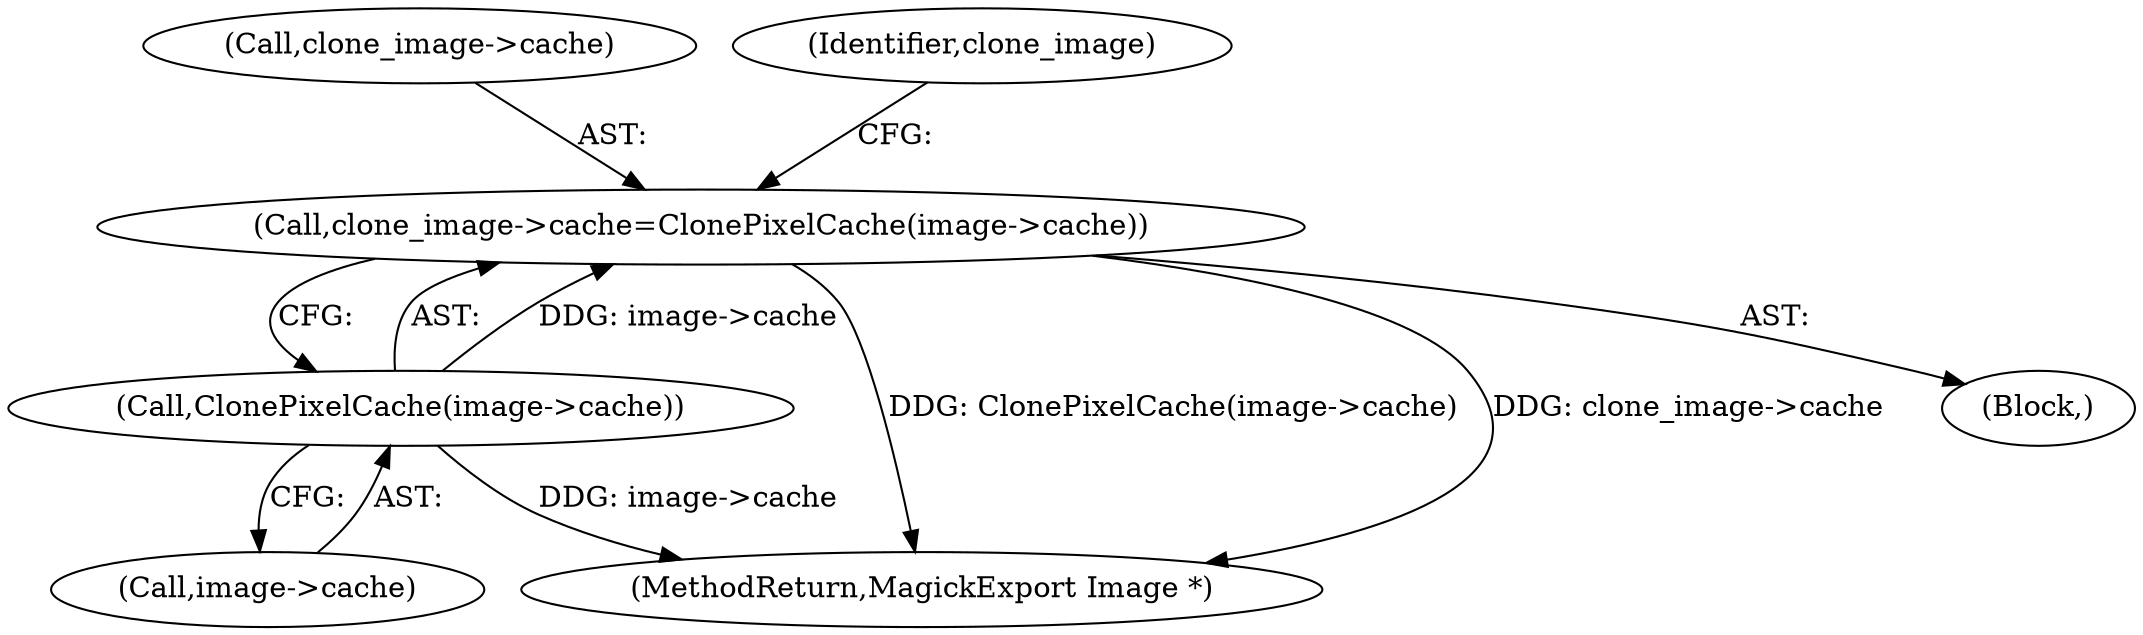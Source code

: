 digraph "0_ImageMagick_aecd0ada163a4d6c769cec178955d5f3e9316f2f_0@pointer" {
"1000758" [label="(Call,clone_image->cache=ClonePixelCache(image->cache))"];
"1000762" [label="(Call,ClonePixelCache(image->cache))"];
"1000762" [label="(Call,ClonePixelCache(image->cache))"];
"1000768" [label="(MethodReturn,MagickExport Image *)"];
"1000758" [label="(Call,clone_image->cache=ClonePixelCache(image->cache))"];
"1000763" [label="(Call,image->cache)"];
"1000108" [label="(Block,)"];
"1000759" [label="(Call,clone_image->cache)"];
"1000767" [label="(Identifier,clone_image)"];
"1000758" -> "1000108"  [label="AST: "];
"1000758" -> "1000762"  [label="CFG: "];
"1000759" -> "1000758"  [label="AST: "];
"1000762" -> "1000758"  [label="AST: "];
"1000767" -> "1000758"  [label="CFG: "];
"1000758" -> "1000768"  [label="DDG: ClonePixelCache(image->cache)"];
"1000758" -> "1000768"  [label="DDG: clone_image->cache"];
"1000762" -> "1000758"  [label="DDG: image->cache"];
"1000762" -> "1000763"  [label="CFG: "];
"1000763" -> "1000762"  [label="AST: "];
"1000762" -> "1000768"  [label="DDG: image->cache"];
}
